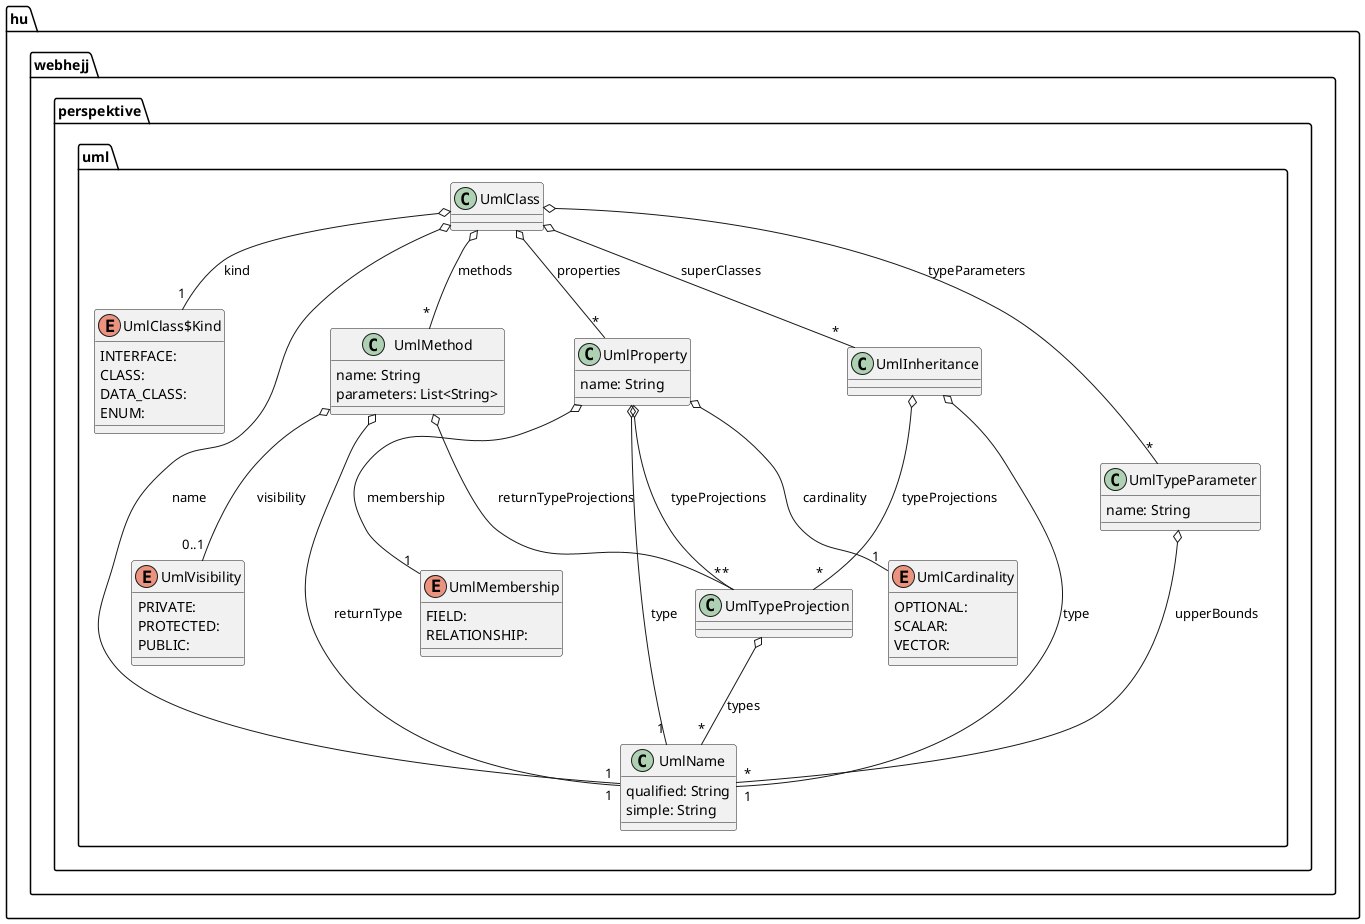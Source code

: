 @startuml

enum hu.webhejj.perspektive.uml.UmlClass$Kind {
    INTERFACE: 
    CLASS: 
    DATA_CLASS: 
    ENUM: 

}



class hu.webhejj.perspektive.uml.UmlName {
    qualified: String
    simple: String

}



class hu.webhejj.perspektive.uml.UmlTypeProjection {

}

hu.webhejj.perspektive.uml.UmlTypeProjection o-- "*" hu.webhejj.perspektive.uml.UmlName: types


enum hu.webhejj.perspektive.uml.UmlVisibility {
    PRIVATE: 
    PROTECTED: 
    PUBLIC: 

}



class hu.webhejj.perspektive.uml.UmlMethod {
    name: String
    parameters: List<String>

}

hu.webhejj.perspektive.uml.UmlMethod o-- "1" hu.webhejj.perspektive.uml.UmlName: returnType
hu.webhejj.perspektive.uml.UmlMethod o-- "*" hu.webhejj.perspektive.uml.UmlTypeProjection: returnTypeProjections
hu.webhejj.perspektive.uml.UmlMethod o-- "0..1" hu.webhejj.perspektive.uml.UmlVisibility: visibility


enum hu.webhejj.perspektive.uml.UmlCardinality {
    OPTIONAL: 
    SCALAR: 
    VECTOR: 

}



enum hu.webhejj.perspektive.uml.UmlMembership {
    FIELD: 
    RELATIONSHIP: 

}



class hu.webhejj.perspektive.uml.UmlProperty {
    name: String

}

hu.webhejj.perspektive.uml.UmlProperty o-- "1" hu.webhejj.perspektive.uml.UmlCardinality: cardinality
hu.webhejj.perspektive.uml.UmlProperty o-- "1" hu.webhejj.perspektive.uml.UmlMembership: membership
hu.webhejj.perspektive.uml.UmlProperty o-- "1" hu.webhejj.perspektive.uml.UmlName: type
hu.webhejj.perspektive.uml.UmlProperty o-- "*" hu.webhejj.perspektive.uml.UmlTypeProjection: typeProjections


class hu.webhejj.perspektive.uml.UmlInheritance {

}

hu.webhejj.perspektive.uml.UmlInheritance o-- "1" hu.webhejj.perspektive.uml.UmlName: type
hu.webhejj.perspektive.uml.UmlInheritance o-- "*" hu.webhejj.perspektive.uml.UmlTypeProjection: typeProjections


class hu.webhejj.perspektive.uml.UmlTypeParameter {
    name: String

}

hu.webhejj.perspektive.uml.UmlTypeParameter o-- "*" hu.webhejj.perspektive.uml.UmlName: upperBounds


class hu.webhejj.perspektive.uml.UmlClass {

}

hu.webhejj.perspektive.uml.UmlClass o-- "1" hu.webhejj.perspektive.uml.UmlClass$Kind: kind
hu.webhejj.perspektive.uml.UmlClass o-- "*" hu.webhejj.perspektive.uml.UmlMethod: methods
hu.webhejj.perspektive.uml.UmlClass o-- "1" hu.webhejj.perspektive.uml.UmlName: name
hu.webhejj.perspektive.uml.UmlClass o-- "*" hu.webhejj.perspektive.uml.UmlProperty: properties
hu.webhejj.perspektive.uml.UmlClass o-- "*" hu.webhejj.perspektive.uml.UmlInheritance: superClasses
hu.webhejj.perspektive.uml.UmlClass o-- "*" hu.webhejj.perspektive.uml.UmlTypeParameter: typeParameters


@enduml
